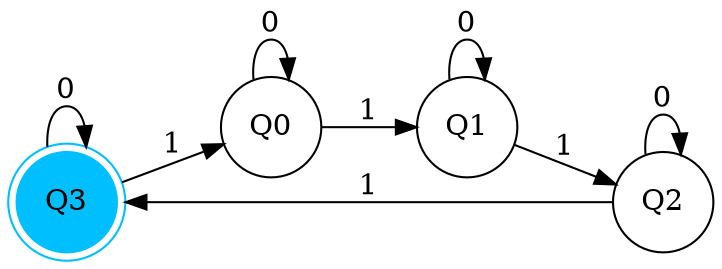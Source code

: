 digraph automata_finito_determinista {
	rankdir=LR;
	size="8,5"

	node [shape = doublecircle]; Q3 ;
	node [shape = circle];

	// Estados con colores
	Q0 [color=black];
	Q1 [color=black];
	Q2 [color=black];
	Q3 [color=deepskyblue style=filled];

	// Transiciones desde matriz
	Q0 -> Q0 [ label = "0" ] [color="#000000"];
	Q0 -> Q1 [ label = "1" ] [color="#000000"];
	Q1 -> Q1 [ label = "0" ] [color="#000000"];
	Q1 -> Q2 [ label = "1" ] [color="#000000"];
	Q2 -> Q2 [ label = "0" ] [color="#000000"];
	Q2 -> Q3 [ label = "1" ] [color="#000000"];
	Q3 -> Q3 [ label = "0" ] [color="#000000"];
	Q3 -> Q0 [ label = "1" ] [color="#000000"];
}